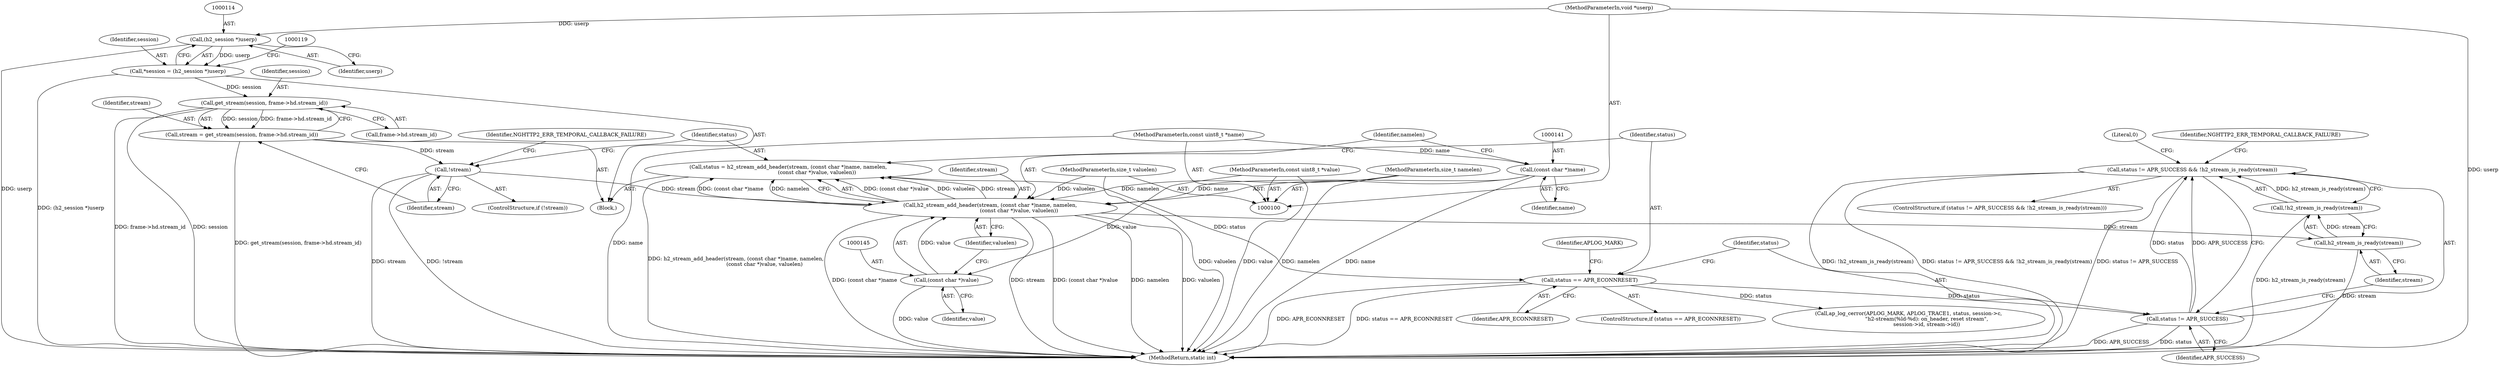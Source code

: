 digraph "0_httpd_29c63b786ae028d82405421585e91283c8fa0da3@API" {
"1000176" [label="(Call,status != APR_SUCCESS && !h2_stream_is_ready(stream))"];
"1000177" [label="(Call,status != APR_SUCCESS)"];
"1000149" [label="(Call,status == APR_ECONNRESET)"];
"1000136" [label="(Call,status = h2_stream_add_header(stream, (const char *)name, namelen,\n                                   (const char *)value, valuelen))"];
"1000138" [label="(Call,h2_stream_add_header(stream, (const char *)name, namelen,\n                                   (const char *)value, valuelen))"];
"1000131" [label="(Call,!stream)"];
"1000121" [label="(Call,stream = get_stream(session, frame->hd.stream_id))"];
"1000123" [label="(Call,get_stream(session, frame->hd.stream_id))"];
"1000111" [label="(Call,*session = (h2_session *)userp)"];
"1000113" [label="(Call,(h2_session *)userp)"];
"1000108" [label="(MethodParameterIn,void *userp)"];
"1000140" [label="(Call,(const char *)name)"];
"1000103" [label="(MethodParameterIn,const uint8_t *name)"];
"1000104" [label="(MethodParameterIn,size_t namelen)"];
"1000144" [label="(Call,(const char *)value)"];
"1000105" [label="(MethodParameterIn,const uint8_t *value)"];
"1000106" [label="(MethodParameterIn,size_t valuelen)"];
"1000180" [label="(Call,!h2_stream_is_ready(stream))"];
"1000181" [label="(Call,h2_stream_is_ready(stream))"];
"1000185" [label="(Identifier,NGHTTP2_ERR_TEMPORAL_CALLBACK_FAILURE)"];
"1000135" [label="(Identifier,NGHTTP2_ERR_TEMPORAL_CALLBACK_FAILURE)"];
"1000138" [label="(Call,h2_stream_add_header(stream, (const char *)name, namelen,\n                                   (const char *)value, valuelen))"];
"1000104" [label="(MethodParameterIn,size_t namelen)"];
"1000150" [label="(Identifier,status)"];
"1000103" [label="(MethodParameterIn,const uint8_t *name)"];
"1000146" [label="(Identifier,value)"];
"1000111" [label="(Call,*session = (h2_session *)userp)"];
"1000187" [label="(Literal,0)"];
"1000115" [label="(Identifier,userp)"];
"1000175" [label="(ControlStructure,if (status != APR_SUCCESS && !h2_stream_is_ready(stream)))"];
"1000142" [label="(Identifier,name)"];
"1000132" [label="(Identifier,stream)"];
"1000122" [label="(Identifier,stream)"];
"1000176" [label="(Call,status != APR_SUCCESS && !h2_stream_is_ready(stream))"];
"1000177" [label="(Call,status != APR_SUCCESS)"];
"1000130" [label="(ControlStructure,if (!stream))"];
"1000108" [label="(MethodParameterIn,void *userp)"];
"1000179" [label="(Identifier,APR_SUCCESS)"];
"1000148" [label="(ControlStructure,if (status == APR_ECONNRESET))"];
"1000136" [label="(Call,status = h2_stream_add_header(stream, (const char *)name, namelen,\n                                   (const char *)value, valuelen))"];
"1000109" [label="(Block,)"];
"1000125" [label="(Call,frame->hd.stream_id)"];
"1000140" [label="(Call,(const char *)name)"];
"1000143" [label="(Identifier,namelen)"];
"1000188" [label="(MethodReturn,static int)"];
"1000181" [label="(Call,h2_stream_is_ready(stream))"];
"1000154" [label="(Identifier,APLOG_MARK)"];
"1000131" [label="(Call,!stream)"];
"1000149" [label="(Call,status == APR_ECONNRESET)"];
"1000121" [label="(Call,stream = get_stream(session, frame->hd.stream_id))"];
"1000178" [label="(Identifier,status)"];
"1000182" [label="(Identifier,stream)"];
"1000113" [label="(Call,(h2_session *)userp)"];
"1000112" [label="(Identifier,session)"];
"1000153" [label="(Call,ap_log_cerror(APLOG_MARK, APLOG_TRACE1, status, session->c,\n                      \"h2-stream(%ld-%d): on_header, reset stream\",\n                      session->id, stream->id))"];
"1000151" [label="(Identifier,APR_ECONNRESET)"];
"1000147" [label="(Identifier,valuelen)"];
"1000180" [label="(Call,!h2_stream_is_ready(stream))"];
"1000105" [label="(MethodParameterIn,const uint8_t *value)"];
"1000139" [label="(Identifier,stream)"];
"1000106" [label="(MethodParameterIn,size_t valuelen)"];
"1000144" [label="(Call,(const char *)value)"];
"1000137" [label="(Identifier,status)"];
"1000123" [label="(Call,get_stream(session, frame->hd.stream_id))"];
"1000124" [label="(Identifier,session)"];
"1000176" -> "1000175"  [label="AST: "];
"1000176" -> "1000177"  [label="CFG: "];
"1000176" -> "1000180"  [label="CFG: "];
"1000177" -> "1000176"  [label="AST: "];
"1000180" -> "1000176"  [label="AST: "];
"1000185" -> "1000176"  [label="CFG: "];
"1000187" -> "1000176"  [label="CFG: "];
"1000176" -> "1000188"  [label="DDG: !h2_stream_is_ready(stream)"];
"1000176" -> "1000188"  [label="DDG: status != APR_SUCCESS && !h2_stream_is_ready(stream)"];
"1000176" -> "1000188"  [label="DDG: status != APR_SUCCESS"];
"1000177" -> "1000176"  [label="DDG: status"];
"1000177" -> "1000176"  [label="DDG: APR_SUCCESS"];
"1000180" -> "1000176"  [label="DDG: h2_stream_is_ready(stream)"];
"1000177" -> "1000179"  [label="CFG: "];
"1000178" -> "1000177"  [label="AST: "];
"1000179" -> "1000177"  [label="AST: "];
"1000182" -> "1000177"  [label="CFG: "];
"1000177" -> "1000188"  [label="DDG: status"];
"1000177" -> "1000188"  [label="DDG: APR_SUCCESS"];
"1000149" -> "1000177"  [label="DDG: status"];
"1000149" -> "1000148"  [label="AST: "];
"1000149" -> "1000151"  [label="CFG: "];
"1000150" -> "1000149"  [label="AST: "];
"1000151" -> "1000149"  [label="AST: "];
"1000154" -> "1000149"  [label="CFG: "];
"1000178" -> "1000149"  [label="CFG: "];
"1000149" -> "1000188"  [label="DDG: APR_ECONNRESET"];
"1000149" -> "1000188"  [label="DDG: status == APR_ECONNRESET"];
"1000136" -> "1000149"  [label="DDG: status"];
"1000149" -> "1000153"  [label="DDG: status"];
"1000136" -> "1000109"  [label="AST: "];
"1000136" -> "1000138"  [label="CFG: "];
"1000137" -> "1000136"  [label="AST: "];
"1000138" -> "1000136"  [label="AST: "];
"1000150" -> "1000136"  [label="CFG: "];
"1000136" -> "1000188"  [label="DDG: h2_stream_add_header(stream, (const char *)name, namelen,\n                                   (const char *)value, valuelen)"];
"1000138" -> "1000136"  [label="DDG: (const char *)value"];
"1000138" -> "1000136"  [label="DDG: valuelen"];
"1000138" -> "1000136"  [label="DDG: stream"];
"1000138" -> "1000136"  [label="DDG: (const char *)name"];
"1000138" -> "1000136"  [label="DDG: namelen"];
"1000138" -> "1000147"  [label="CFG: "];
"1000139" -> "1000138"  [label="AST: "];
"1000140" -> "1000138"  [label="AST: "];
"1000143" -> "1000138"  [label="AST: "];
"1000144" -> "1000138"  [label="AST: "];
"1000147" -> "1000138"  [label="AST: "];
"1000138" -> "1000188"  [label="DDG: (const char *)name"];
"1000138" -> "1000188"  [label="DDG: stream"];
"1000138" -> "1000188"  [label="DDG: (const char *)value"];
"1000138" -> "1000188"  [label="DDG: namelen"];
"1000138" -> "1000188"  [label="DDG: valuelen"];
"1000131" -> "1000138"  [label="DDG: stream"];
"1000140" -> "1000138"  [label="DDG: name"];
"1000104" -> "1000138"  [label="DDG: namelen"];
"1000144" -> "1000138"  [label="DDG: value"];
"1000106" -> "1000138"  [label="DDG: valuelen"];
"1000138" -> "1000181"  [label="DDG: stream"];
"1000131" -> "1000130"  [label="AST: "];
"1000131" -> "1000132"  [label="CFG: "];
"1000132" -> "1000131"  [label="AST: "];
"1000135" -> "1000131"  [label="CFG: "];
"1000137" -> "1000131"  [label="CFG: "];
"1000131" -> "1000188"  [label="DDG: stream"];
"1000131" -> "1000188"  [label="DDG: !stream"];
"1000121" -> "1000131"  [label="DDG: stream"];
"1000121" -> "1000109"  [label="AST: "];
"1000121" -> "1000123"  [label="CFG: "];
"1000122" -> "1000121"  [label="AST: "];
"1000123" -> "1000121"  [label="AST: "];
"1000132" -> "1000121"  [label="CFG: "];
"1000121" -> "1000188"  [label="DDG: get_stream(session, frame->hd.stream_id)"];
"1000123" -> "1000121"  [label="DDG: session"];
"1000123" -> "1000121"  [label="DDG: frame->hd.stream_id"];
"1000123" -> "1000125"  [label="CFG: "];
"1000124" -> "1000123"  [label="AST: "];
"1000125" -> "1000123"  [label="AST: "];
"1000123" -> "1000188"  [label="DDG: frame->hd.stream_id"];
"1000123" -> "1000188"  [label="DDG: session"];
"1000111" -> "1000123"  [label="DDG: session"];
"1000111" -> "1000109"  [label="AST: "];
"1000111" -> "1000113"  [label="CFG: "];
"1000112" -> "1000111"  [label="AST: "];
"1000113" -> "1000111"  [label="AST: "];
"1000119" -> "1000111"  [label="CFG: "];
"1000111" -> "1000188"  [label="DDG: (h2_session *)userp"];
"1000113" -> "1000111"  [label="DDG: userp"];
"1000113" -> "1000115"  [label="CFG: "];
"1000114" -> "1000113"  [label="AST: "];
"1000115" -> "1000113"  [label="AST: "];
"1000113" -> "1000188"  [label="DDG: userp"];
"1000108" -> "1000113"  [label="DDG: userp"];
"1000108" -> "1000100"  [label="AST: "];
"1000108" -> "1000188"  [label="DDG: userp"];
"1000140" -> "1000142"  [label="CFG: "];
"1000141" -> "1000140"  [label="AST: "];
"1000142" -> "1000140"  [label="AST: "];
"1000143" -> "1000140"  [label="CFG: "];
"1000140" -> "1000188"  [label="DDG: name"];
"1000103" -> "1000140"  [label="DDG: name"];
"1000103" -> "1000100"  [label="AST: "];
"1000103" -> "1000188"  [label="DDG: name"];
"1000104" -> "1000100"  [label="AST: "];
"1000104" -> "1000188"  [label="DDG: namelen"];
"1000144" -> "1000146"  [label="CFG: "];
"1000145" -> "1000144"  [label="AST: "];
"1000146" -> "1000144"  [label="AST: "];
"1000147" -> "1000144"  [label="CFG: "];
"1000144" -> "1000188"  [label="DDG: value"];
"1000105" -> "1000144"  [label="DDG: value"];
"1000105" -> "1000100"  [label="AST: "];
"1000105" -> "1000188"  [label="DDG: value"];
"1000106" -> "1000100"  [label="AST: "];
"1000106" -> "1000188"  [label="DDG: valuelen"];
"1000180" -> "1000181"  [label="CFG: "];
"1000181" -> "1000180"  [label="AST: "];
"1000180" -> "1000188"  [label="DDG: h2_stream_is_ready(stream)"];
"1000181" -> "1000180"  [label="DDG: stream"];
"1000181" -> "1000182"  [label="CFG: "];
"1000182" -> "1000181"  [label="AST: "];
"1000181" -> "1000188"  [label="DDG: stream"];
}
